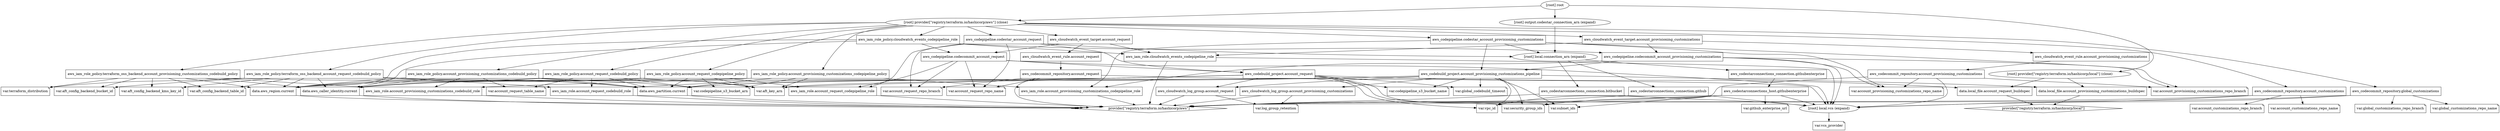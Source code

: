 digraph {
	compound = "true"
	newrank = "true"
	subgraph "root" {
		"[root] aws_cloudwatch_event_rule.account_provisioning_customizations (expand)" [label = "aws_cloudwatch_event_rule.account_provisioning_customizations", shape = "box"]
		"[root] aws_cloudwatch_event_rule.account_request (expand)" [label = "aws_cloudwatch_event_rule.account_request", shape = "box"]
		"[root] aws_cloudwatch_event_target.account_provisioning_customizations (expand)" [label = "aws_cloudwatch_event_target.account_provisioning_customizations", shape = "box"]
		"[root] aws_cloudwatch_event_target.account_request (expand)" [label = "aws_cloudwatch_event_target.account_request", shape = "box"]
		"[root] aws_cloudwatch_log_group.account_provisioning_customizations (expand)" [label = "aws_cloudwatch_log_group.account_provisioning_customizations", shape = "box"]
		"[root] aws_cloudwatch_log_group.account_request (expand)" [label = "aws_cloudwatch_log_group.account_request", shape = "box"]
		"[root] aws_codebuild_project.account_provisioning_customizations_pipeline (expand)" [label = "aws_codebuild_project.account_provisioning_customizations_pipeline", shape = "box"]
		"[root] aws_codebuild_project.account_request (expand)" [label = "aws_codebuild_project.account_request", shape = "box"]
		"[root] aws_codecommit_repository.account_customizations (expand)" [label = "aws_codecommit_repository.account_customizations", shape = "box"]
		"[root] aws_codecommit_repository.account_provisioning_customizations (expand)" [label = "aws_codecommit_repository.account_provisioning_customizations", shape = "box"]
		"[root] aws_codecommit_repository.account_request (expand)" [label = "aws_codecommit_repository.account_request", shape = "box"]
		"[root] aws_codecommit_repository.global_customizations (expand)" [label = "aws_codecommit_repository.global_customizations", shape = "box"]
		"[root] aws_codepipeline.codecommit_account_provisioning_customizations (expand)" [label = "aws_codepipeline.codecommit_account_provisioning_customizations", shape = "box"]
		"[root] aws_codepipeline.codecommit_account_request (expand)" [label = "aws_codepipeline.codecommit_account_request", shape = "box"]
		"[root] aws_codepipeline.codestar_account_provisioning_customizations (expand)" [label = "aws_codepipeline.codestar_account_provisioning_customizations", shape = "box"]
		"[root] aws_codepipeline.codestar_account_request (expand)" [label = "aws_codepipeline.codestar_account_request", shape = "box"]
		"[root] aws_codestarconnections_connection.bitbucket (expand)" [label = "aws_codestarconnections_connection.bitbucket", shape = "box"]
		"[root] aws_codestarconnections_connection.github (expand)" [label = "aws_codestarconnections_connection.github", shape = "box"]
		"[root] aws_codestarconnections_connection.githubenterprise (expand)" [label = "aws_codestarconnections_connection.githubenterprise", shape = "box"]
		"[root] aws_codestarconnections_host.githubenterprise (expand)" [label = "aws_codestarconnections_host.githubenterprise", shape = "box"]
		"[root] aws_iam_role.account_provisioning_customizations_codebuild_role (expand)" [label = "aws_iam_role.account_provisioning_customizations_codebuild_role", shape = "box"]
		"[root] aws_iam_role.account_provisioning_customizations_codepipeline_role (expand)" [label = "aws_iam_role.account_provisioning_customizations_codepipeline_role", shape = "box"]
		"[root] aws_iam_role.account_request_codebuild_role (expand)" [label = "aws_iam_role.account_request_codebuild_role", shape = "box"]
		"[root] aws_iam_role.account_request_codepipeline_role (expand)" [label = "aws_iam_role.account_request_codepipeline_role", shape = "box"]
		"[root] aws_iam_role.cloudwatch_events_codepipeline_role (expand)" [label = "aws_iam_role.cloudwatch_events_codepipeline_role", shape = "box"]
		"[root] aws_iam_role_policy.account_provisioning_customizations_codebuild_policy (expand)" [label = "aws_iam_role_policy.account_provisioning_customizations_codebuild_policy", shape = "box"]
		"[root] aws_iam_role_policy.account_provisioning_customizations_codepipeline_policy (expand)" [label = "aws_iam_role_policy.account_provisioning_customizations_codepipeline_policy", shape = "box"]
		"[root] aws_iam_role_policy.account_request_codebuild_policy (expand)" [label = "aws_iam_role_policy.account_request_codebuild_policy", shape = "box"]
		"[root] aws_iam_role_policy.account_request_codepipeline_policy (expand)" [label = "aws_iam_role_policy.account_request_codepipeline_policy", shape = "box"]
		"[root] aws_iam_role_policy.cloudwatch_events_codepipeline_role (expand)" [label = "aws_iam_role_policy.cloudwatch_events_codepipeline_role", shape = "box"]
		"[root] aws_iam_role_policy.terraform_oss_backend_account_provisioning_customizations_codebuild_policy (expand)" [label = "aws_iam_role_policy.terraform_oss_backend_account_provisioning_customizations_codebuild_policy", shape = "box"]
		"[root] aws_iam_role_policy.terraform_oss_backend_account_request_codebuild_policy (expand)" [label = "aws_iam_role_policy.terraform_oss_backend_account_request_codebuild_policy", shape = "box"]
		"[root] data.aws_caller_identity.current (expand)" [label = "data.aws_caller_identity.current", shape = "box"]
		"[root] data.aws_partition.current (expand)" [label = "data.aws_partition.current", shape = "box"]
		"[root] data.aws_region.current (expand)" [label = "data.aws_region.current", shape = "box"]
		"[root] data.local_file.account_provisioning_customizations_buildspec (expand)" [label = "data.local_file.account_provisioning_customizations_buildspec", shape = "box"]
		"[root] data.local_file.account_request_buildspec (expand)" [label = "data.local_file.account_request_buildspec", shape = "box"]
		"[root] provider[\"registry.terraform.io/hashicorp/aws\"]" [label = "provider[\"registry.terraform.io/hashicorp/aws\"]", shape = "diamond"]
		"[root] provider[\"registry.terraform.io/hashicorp/local\"]" [label = "provider[\"registry.terraform.io/hashicorp/local\"]", shape = "diamond"]
		"[root] var.account_customizations_repo_branch" [label = "var.account_customizations_repo_branch", shape = "note"]
		"[root] var.account_customizations_repo_name" [label = "var.account_customizations_repo_name", shape = "note"]
		"[root] var.account_provisioning_customizations_repo_branch" [label = "var.account_provisioning_customizations_repo_branch", shape = "note"]
		"[root] var.account_provisioning_customizations_repo_name" [label = "var.account_provisioning_customizations_repo_name", shape = "note"]
		"[root] var.account_request_repo_branch" [label = "var.account_request_repo_branch", shape = "note"]
		"[root] var.account_request_repo_name" [label = "var.account_request_repo_name", shape = "note"]
		"[root] var.account_request_table_name" [label = "var.account_request_table_name", shape = "note"]
		"[root] var.aft_config_backend_bucket_id" [label = "var.aft_config_backend_bucket_id", shape = "note"]
		"[root] var.aft_config_backend_kms_key_id" [label = "var.aft_config_backend_kms_key_id", shape = "note"]
		"[root] var.aft_config_backend_table_id" [label = "var.aft_config_backend_table_id", shape = "note"]
		"[root] var.aft_key_arn" [label = "var.aft_key_arn", shape = "note"]
		"[root] var.codepipeline_s3_bucket_arn" [label = "var.codepipeline_s3_bucket_arn", shape = "note"]
		"[root] var.codepipeline_s3_bucket_name" [label = "var.codepipeline_s3_bucket_name", shape = "note"]
		"[root] var.github_enterprise_url" [label = "var.github_enterprise_url", shape = "note"]
		"[root] var.global_codebuild_timeout" [label = "var.global_codebuild_timeout", shape = "note"]
		"[root] var.global_customizations_repo_branch" [label = "var.global_customizations_repo_branch", shape = "note"]
		"[root] var.global_customizations_repo_name" [label = "var.global_customizations_repo_name", shape = "note"]
		"[root] var.log_group_retention" [label = "var.log_group_retention", shape = "note"]
		"[root] var.security_group_ids" [label = "var.security_group_ids", shape = "note"]
		"[root] var.subnet_ids" [label = "var.subnet_ids", shape = "note"]
		"[root] var.terraform_distribution" [label = "var.terraform_distribution", shape = "note"]
		"[root] var.vcs_provider" [label = "var.vcs_provider", shape = "note"]
		"[root] var.vpc_id" [label = "var.vpc_id", shape = "note"]
		"[root] aws_cloudwatch_event_rule.account_provisioning_customizations (expand)" -> "[root] aws_codecommit_repository.account_provisioning_customizations (expand)"
		"[root] aws_cloudwatch_event_rule.account_request (expand)" -> "[root] aws_codecommit_repository.account_request (expand)"
		"[root] aws_cloudwatch_event_target.account_provisioning_customizations (expand)" -> "[root] aws_cloudwatch_event_rule.account_provisioning_customizations (expand)"
		"[root] aws_cloudwatch_event_target.account_provisioning_customizations (expand)" -> "[root] aws_codepipeline.codecommit_account_provisioning_customizations (expand)"
		"[root] aws_cloudwatch_event_target.account_provisioning_customizations (expand)" -> "[root] aws_iam_role.cloudwatch_events_codepipeline_role (expand)"
		"[root] aws_cloudwatch_event_target.account_request (expand)" -> "[root] aws_cloudwatch_event_rule.account_request (expand)"
		"[root] aws_cloudwatch_event_target.account_request (expand)" -> "[root] aws_codepipeline.codecommit_account_request (expand)"
		"[root] aws_cloudwatch_event_target.account_request (expand)" -> "[root] aws_iam_role.cloudwatch_events_codepipeline_role (expand)"
		"[root] aws_cloudwatch_log_group.account_provisioning_customizations (expand)" -> "[root] provider[\"registry.terraform.io/hashicorp/aws\"]"
		"[root] aws_cloudwatch_log_group.account_provisioning_customizations (expand)" -> "[root] var.log_group_retention"
		"[root] aws_cloudwatch_log_group.account_request (expand)" -> "[root] provider[\"registry.terraform.io/hashicorp/aws\"]"
		"[root] aws_cloudwatch_log_group.account_request (expand)" -> "[root] var.log_group_retention"
		"[root] aws_codebuild_project.account_provisioning_customizations_pipeline (expand)" -> "[root] aws_cloudwatch_log_group.account_provisioning_customizations (expand)"
		"[root] aws_codebuild_project.account_provisioning_customizations_pipeline (expand)" -> "[root] aws_cloudwatch_log_group.account_request (expand)"
		"[root] aws_codebuild_project.account_provisioning_customizations_pipeline (expand)" -> "[root] aws_iam_role.account_provisioning_customizations_codebuild_role (expand)"
		"[root] aws_codebuild_project.account_provisioning_customizations_pipeline (expand)" -> "[root] data.aws_partition.current (expand)"
		"[root] aws_codebuild_project.account_provisioning_customizations_pipeline (expand)" -> "[root] data.local_file.account_provisioning_customizations_buildspec (expand)"
		"[root] aws_codebuild_project.account_provisioning_customizations_pipeline (expand)" -> "[root] var.aft_key_arn"
		"[root] aws_codebuild_project.account_provisioning_customizations_pipeline (expand)" -> "[root] var.codepipeline_s3_bucket_name"
		"[root] aws_codebuild_project.account_provisioning_customizations_pipeline (expand)" -> "[root] var.global_codebuild_timeout"
		"[root] aws_codebuild_project.account_provisioning_customizations_pipeline (expand)" -> "[root] var.security_group_ids"
		"[root] aws_codebuild_project.account_provisioning_customizations_pipeline (expand)" -> "[root] var.subnet_ids"
		"[root] aws_codebuild_project.account_provisioning_customizations_pipeline (expand)" -> "[root] var.vpc_id"
		"[root] aws_codebuild_project.account_request (expand)" -> "[root] aws_cloudwatch_log_group.account_request (expand)"
		"[root] aws_codebuild_project.account_request (expand)" -> "[root] aws_iam_role.account_request_codebuild_role (expand)"
		"[root] aws_codebuild_project.account_request (expand)" -> "[root] data.aws_partition.current (expand)"
		"[root] aws_codebuild_project.account_request (expand)" -> "[root] data.local_file.account_request_buildspec (expand)"
		"[root] aws_codebuild_project.account_request (expand)" -> "[root] var.aft_key_arn"
		"[root] aws_codebuild_project.account_request (expand)" -> "[root] var.codepipeline_s3_bucket_name"
		"[root] aws_codebuild_project.account_request (expand)" -> "[root] var.global_codebuild_timeout"
		"[root] aws_codebuild_project.account_request (expand)" -> "[root] var.security_group_ids"
		"[root] aws_codebuild_project.account_request (expand)" -> "[root] var.subnet_ids"
		"[root] aws_codebuild_project.account_request (expand)" -> "[root] var.vpc_id"
		"[root] aws_codecommit_repository.account_customizations (expand)" -> "[root] local.vcs (expand)"
		"[root] aws_codecommit_repository.account_customizations (expand)" -> "[root] provider[\"registry.terraform.io/hashicorp/aws\"]"
		"[root] aws_codecommit_repository.account_customizations (expand)" -> "[root] var.account_customizations_repo_branch"
		"[root] aws_codecommit_repository.account_customizations (expand)" -> "[root] var.account_customizations_repo_name"
		"[root] aws_codecommit_repository.account_provisioning_customizations (expand)" -> "[root] local.vcs (expand)"
		"[root] aws_codecommit_repository.account_provisioning_customizations (expand)" -> "[root] provider[\"registry.terraform.io/hashicorp/aws\"]"
		"[root] aws_codecommit_repository.account_provisioning_customizations (expand)" -> "[root] var.account_provisioning_customizations_repo_branch"
		"[root] aws_codecommit_repository.account_provisioning_customizations (expand)" -> "[root] var.account_provisioning_customizations_repo_name"
		"[root] aws_codecommit_repository.account_request (expand)" -> "[root] local.vcs (expand)"
		"[root] aws_codecommit_repository.account_request (expand)" -> "[root] provider[\"registry.terraform.io/hashicorp/aws\"]"
		"[root] aws_codecommit_repository.account_request (expand)" -> "[root] var.account_request_repo_branch"
		"[root] aws_codecommit_repository.account_request (expand)" -> "[root] var.account_request_repo_name"
		"[root] aws_codecommit_repository.global_customizations (expand)" -> "[root] local.vcs (expand)"
		"[root] aws_codecommit_repository.global_customizations (expand)" -> "[root] provider[\"registry.terraform.io/hashicorp/aws\"]"
		"[root] aws_codecommit_repository.global_customizations (expand)" -> "[root] var.global_customizations_repo_branch"
		"[root] aws_codecommit_repository.global_customizations (expand)" -> "[root] var.global_customizations_repo_name"
		"[root] aws_codepipeline.codecommit_account_provisioning_customizations (expand)" -> "[root] aws_codebuild_project.account_provisioning_customizations_pipeline (expand)"
		"[root] aws_codepipeline.codecommit_account_provisioning_customizations (expand)" -> "[root] aws_iam_role.account_provisioning_customizations_codepipeline_role (expand)"
		"[root] aws_codepipeline.codecommit_account_provisioning_customizations (expand)" -> "[root] local.vcs (expand)"
		"[root] aws_codepipeline.codecommit_account_provisioning_customizations (expand)" -> "[root] var.account_provisioning_customizations_repo_branch"
		"[root] aws_codepipeline.codecommit_account_provisioning_customizations (expand)" -> "[root] var.account_provisioning_customizations_repo_name"
		"[root] aws_codepipeline.codecommit_account_request (expand)" -> "[root] aws_codebuild_project.account_request (expand)"
		"[root] aws_codepipeline.codecommit_account_request (expand)" -> "[root] aws_iam_role.account_request_codepipeline_role (expand)"
		"[root] aws_codepipeline.codecommit_account_request (expand)" -> "[root] local.vcs (expand)"
		"[root] aws_codepipeline.codecommit_account_request (expand)" -> "[root] var.account_request_repo_branch"
		"[root] aws_codepipeline.codecommit_account_request (expand)" -> "[root] var.account_request_repo_name"
		"[root] aws_codepipeline.codestar_account_provisioning_customizations (expand)" -> "[root] aws_codebuild_project.account_provisioning_customizations_pipeline (expand)"
		"[root] aws_codepipeline.codestar_account_provisioning_customizations (expand)" -> "[root] aws_iam_role.account_provisioning_customizations_codepipeline_role (expand)"
		"[root] aws_codepipeline.codestar_account_provisioning_customizations (expand)" -> "[root] local.connection_arn (expand)"
		"[root] aws_codepipeline.codestar_account_provisioning_customizations (expand)" -> "[root] var.account_provisioning_customizations_repo_branch"
		"[root] aws_codepipeline.codestar_account_provisioning_customizations (expand)" -> "[root] var.account_provisioning_customizations_repo_name"
		"[root] aws_codepipeline.codestar_account_request (expand)" -> "[root] aws_codebuild_project.account_request (expand)"
		"[root] aws_codepipeline.codestar_account_request (expand)" -> "[root] aws_iam_role.account_request_codepipeline_role (expand)"
		"[root] aws_codepipeline.codestar_account_request (expand)" -> "[root] local.connection_arn (expand)"
		"[root] aws_codepipeline.codestar_account_request (expand)" -> "[root] var.account_request_repo_branch"
		"[root] aws_codepipeline.codestar_account_request (expand)" -> "[root] var.account_request_repo_name"
		"[root] aws_codestarconnections_connection.bitbucket (expand)" -> "[root] local.vcs (expand)"
		"[root] aws_codestarconnections_connection.bitbucket (expand)" -> "[root] provider[\"registry.terraform.io/hashicorp/aws\"]"
		"[root] aws_codestarconnections_connection.github (expand)" -> "[root] local.vcs (expand)"
		"[root] aws_codestarconnections_connection.github (expand)" -> "[root] provider[\"registry.terraform.io/hashicorp/aws\"]"
		"[root] aws_codestarconnections_connection.githubenterprise (expand)" -> "[root] aws_codestarconnections_host.githubenterprise (expand)"
		"[root] aws_codestarconnections_host.githubenterprise (expand)" -> "[root] local.vcs (expand)"
		"[root] aws_codestarconnections_host.githubenterprise (expand)" -> "[root] provider[\"registry.terraform.io/hashicorp/aws\"]"
		"[root] aws_codestarconnections_host.githubenterprise (expand)" -> "[root] var.github_enterprise_url"
		"[root] aws_codestarconnections_host.githubenterprise (expand)" -> "[root] var.security_group_ids"
		"[root] aws_codestarconnections_host.githubenterprise (expand)" -> "[root] var.subnet_ids"
		"[root] aws_codestarconnections_host.githubenterprise (expand)" -> "[root] var.vpc_id"
		"[root] aws_iam_role.account_provisioning_customizations_codebuild_role (expand)" -> "[root] provider[\"registry.terraform.io/hashicorp/aws\"]"
		"[root] aws_iam_role.account_provisioning_customizations_codepipeline_role (expand)" -> "[root] provider[\"registry.terraform.io/hashicorp/aws\"]"
		"[root] aws_iam_role.account_request_codebuild_role (expand)" -> "[root] provider[\"registry.terraform.io/hashicorp/aws\"]"
		"[root] aws_iam_role.account_request_codepipeline_role (expand)" -> "[root] provider[\"registry.terraform.io/hashicorp/aws\"]"
		"[root] aws_iam_role.cloudwatch_events_codepipeline_role (expand)" -> "[root] local.vcs (expand)"
		"[root] aws_iam_role.cloudwatch_events_codepipeline_role (expand)" -> "[root] provider[\"registry.terraform.io/hashicorp/aws\"]"
		"[root] aws_iam_role_policy.account_provisioning_customizations_codebuild_policy (expand)" -> "[root] aws_iam_role.account_provisioning_customizations_codebuild_role (expand)"
		"[root] aws_iam_role_policy.account_provisioning_customizations_codebuild_policy (expand)" -> "[root] data.aws_caller_identity.current (expand)"
		"[root] aws_iam_role_policy.account_provisioning_customizations_codebuild_policy (expand)" -> "[root] data.aws_partition.current (expand)"
		"[root] aws_iam_role_policy.account_provisioning_customizations_codebuild_policy (expand)" -> "[root] data.aws_region.current (expand)"
		"[root] aws_iam_role_policy.account_provisioning_customizations_codebuild_policy (expand)" -> "[root] var.account_request_table_name"
		"[root] aws_iam_role_policy.account_provisioning_customizations_codebuild_policy (expand)" -> "[root] var.aft_key_arn"
		"[root] aws_iam_role_policy.account_provisioning_customizations_codebuild_policy (expand)" -> "[root] var.codepipeline_s3_bucket_arn"
		"[root] aws_iam_role_policy.account_provisioning_customizations_codepipeline_policy (expand)" -> "[root] aws_iam_role.account_provisioning_customizations_codepipeline_role (expand)"
		"[root] aws_iam_role_policy.account_provisioning_customizations_codepipeline_policy (expand)" -> "[root] data.aws_caller_identity.current (expand)"
		"[root] aws_iam_role_policy.account_provisioning_customizations_codepipeline_policy (expand)" -> "[root] data.aws_partition.current (expand)"
		"[root] aws_iam_role_policy.account_provisioning_customizations_codepipeline_policy (expand)" -> "[root] data.aws_region.current (expand)"
		"[root] aws_iam_role_policy.account_provisioning_customizations_codepipeline_policy (expand)" -> "[root] var.aft_key_arn"
		"[root] aws_iam_role_policy.account_provisioning_customizations_codepipeline_policy (expand)" -> "[root] var.codepipeline_s3_bucket_arn"
		"[root] aws_iam_role_policy.account_request_codebuild_policy (expand)" -> "[root] aws_iam_role.account_request_codebuild_role (expand)"
		"[root] aws_iam_role_policy.account_request_codebuild_policy (expand)" -> "[root] data.aws_caller_identity.current (expand)"
		"[root] aws_iam_role_policy.account_request_codebuild_policy (expand)" -> "[root] data.aws_partition.current (expand)"
		"[root] aws_iam_role_policy.account_request_codebuild_policy (expand)" -> "[root] data.aws_region.current (expand)"
		"[root] aws_iam_role_policy.account_request_codebuild_policy (expand)" -> "[root] var.account_request_table_name"
		"[root] aws_iam_role_policy.account_request_codebuild_policy (expand)" -> "[root] var.aft_key_arn"
		"[root] aws_iam_role_policy.account_request_codebuild_policy (expand)" -> "[root] var.codepipeline_s3_bucket_arn"
		"[root] aws_iam_role_policy.account_request_codepipeline_policy (expand)" -> "[root] aws_iam_role.account_request_codepipeline_role (expand)"
		"[root] aws_iam_role_policy.account_request_codepipeline_policy (expand)" -> "[root] data.aws_caller_identity.current (expand)"
		"[root] aws_iam_role_policy.account_request_codepipeline_policy (expand)" -> "[root] data.aws_partition.current (expand)"
		"[root] aws_iam_role_policy.account_request_codepipeline_policy (expand)" -> "[root] data.aws_region.current (expand)"
		"[root] aws_iam_role_policy.account_request_codepipeline_policy (expand)" -> "[root] var.aft_key_arn"
		"[root] aws_iam_role_policy.account_request_codepipeline_policy (expand)" -> "[root] var.codepipeline_s3_bucket_arn"
		"[root] aws_iam_role_policy.cloudwatch_events_codepipeline_role (expand)" -> "[root] aws_codepipeline.codecommit_account_provisioning_customizations (expand)"
		"[root] aws_iam_role_policy.cloudwatch_events_codepipeline_role (expand)" -> "[root] aws_codepipeline.codecommit_account_request (expand)"
		"[root] aws_iam_role_policy.cloudwatch_events_codepipeline_role (expand)" -> "[root] aws_iam_role.cloudwatch_events_codepipeline_role (expand)"
		"[root] aws_iam_role_policy.cloudwatch_events_codepipeline_role (expand)" -> "[root] data.aws_caller_identity.current (expand)"
		"[root] aws_iam_role_policy.cloudwatch_events_codepipeline_role (expand)" -> "[root] data.aws_region.current (expand)"
		"[root] aws_iam_role_policy.terraform_oss_backend_account_provisioning_customizations_codebuild_policy (expand)" -> "[root] aws_iam_role.account_provisioning_customizations_codebuild_role (expand)"
		"[root] aws_iam_role_policy.terraform_oss_backend_account_provisioning_customizations_codebuild_policy (expand)" -> "[root] data.aws_caller_identity.current (expand)"
		"[root] aws_iam_role_policy.terraform_oss_backend_account_provisioning_customizations_codebuild_policy (expand)" -> "[root] data.aws_partition.current (expand)"
		"[root] aws_iam_role_policy.terraform_oss_backend_account_provisioning_customizations_codebuild_policy (expand)" -> "[root] data.aws_region.current (expand)"
		"[root] aws_iam_role_policy.terraform_oss_backend_account_provisioning_customizations_codebuild_policy (expand)" -> "[root] var.aft_config_backend_bucket_id"
		"[root] aws_iam_role_policy.terraform_oss_backend_account_provisioning_customizations_codebuild_policy (expand)" -> "[root] var.aft_config_backend_kms_key_id"
		"[root] aws_iam_role_policy.terraform_oss_backend_account_provisioning_customizations_codebuild_policy (expand)" -> "[root] var.aft_config_backend_table_id"
		"[root] aws_iam_role_policy.terraform_oss_backend_account_provisioning_customizations_codebuild_policy (expand)" -> "[root] var.terraform_distribution"
		"[root] aws_iam_role_policy.terraform_oss_backend_account_request_codebuild_policy (expand)" -> "[root] aws_iam_role.account_request_codebuild_role (expand)"
		"[root] aws_iam_role_policy.terraform_oss_backend_account_request_codebuild_policy (expand)" -> "[root] data.aws_caller_identity.current (expand)"
		"[root] aws_iam_role_policy.terraform_oss_backend_account_request_codebuild_policy (expand)" -> "[root] data.aws_partition.current (expand)"
		"[root] aws_iam_role_policy.terraform_oss_backend_account_request_codebuild_policy (expand)" -> "[root] data.aws_region.current (expand)"
		"[root] aws_iam_role_policy.terraform_oss_backend_account_request_codebuild_policy (expand)" -> "[root] var.aft_config_backend_bucket_id"
		"[root] aws_iam_role_policy.terraform_oss_backend_account_request_codebuild_policy (expand)" -> "[root] var.aft_config_backend_kms_key_id"
		"[root] aws_iam_role_policy.terraform_oss_backend_account_request_codebuild_policy (expand)" -> "[root] var.aft_config_backend_table_id"
		"[root] aws_iam_role_policy.terraform_oss_backend_account_request_codebuild_policy (expand)" -> "[root] var.terraform_distribution"
		"[root] data.aws_caller_identity.current (expand)" -> "[root] provider[\"registry.terraform.io/hashicorp/aws\"]"
		"[root] data.aws_partition.current (expand)" -> "[root] provider[\"registry.terraform.io/hashicorp/aws\"]"
		"[root] data.aws_region.current (expand)" -> "[root] provider[\"registry.terraform.io/hashicorp/aws\"]"
		"[root] data.local_file.account_provisioning_customizations_buildspec (expand)" -> "[root] provider[\"registry.terraform.io/hashicorp/local\"]"
		"[root] data.local_file.account_request_buildspec (expand)" -> "[root] provider[\"registry.terraform.io/hashicorp/local\"]"
		"[root] local.connection_arn (expand)" -> "[root] aws_codestarconnections_connection.bitbucket (expand)"
		"[root] local.connection_arn (expand)" -> "[root] aws_codestarconnections_connection.github (expand)"
		"[root] local.connection_arn (expand)" -> "[root] aws_codestarconnections_connection.githubenterprise (expand)"
		"[root] local.vcs (expand)" -> "[root] var.vcs_provider"
		"[root] output.codestar_connection_arn (expand)" -> "[root] local.connection_arn (expand)"
		"[root] provider[\"registry.terraform.io/hashicorp/aws\"] (close)" -> "[root] aws_cloudwatch_event_target.account_provisioning_customizations (expand)"
		"[root] provider[\"registry.terraform.io/hashicorp/aws\"] (close)" -> "[root] aws_cloudwatch_event_target.account_request (expand)"
		"[root] provider[\"registry.terraform.io/hashicorp/aws\"] (close)" -> "[root] aws_codecommit_repository.account_customizations (expand)"
		"[root] provider[\"registry.terraform.io/hashicorp/aws\"] (close)" -> "[root] aws_codecommit_repository.global_customizations (expand)"
		"[root] provider[\"registry.terraform.io/hashicorp/aws\"] (close)" -> "[root] aws_codepipeline.codestar_account_provisioning_customizations (expand)"
		"[root] provider[\"registry.terraform.io/hashicorp/aws\"] (close)" -> "[root] aws_codepipeline.codestar_account_request (expand)"
		"[root] provider[\"registry.terraform.io/hashicorp/aws\"] (close)" -> "[root] aws_iam_role_policy.account_provisioning_customizations_codebuild_policy (expand)"
		"[root] provider[\"registry.terraform.io/hashicorp/aws\"] (close)" -> "[root] aws_iam_role_policy.account_provisioning_customizations_codepipeline_policy (expand)"
		"[root] provider[\"registry.terraform.io/hashicorp/aws\"] (close)" -> "[root] aws_iam_role_policy.account_request_codebuild_policy (expand)"
		"[root] provider[\"registry.terraform.io/hashicorp/aws\"] (close)" -> "[root] aws_iam_role_policy.account_request_codepipeline_policy (expand)"
		"[root] provider[\"registry.terraform.io/hashicorp/aws\"] (close)" -> "[root] aws_iam_role_policy.cloudwatch_events_codepipeline_role (expand)"
		"[root] provider[\"registry.terraform.io/hashicorp/aws\"] (close)" -> "[root] aws_iam_role_policy.terraform_oss_backend_account_provisioning_customizations_codebuild_policy (expand)"
		"[root] provider[\"registry.terraform.io/hashicorp/aws\"] (close)" -> "[root] aws_iam_role_policy.terraform_oss_backend_account_request_codebuild_policy (expand)"
		"[root] provider[\"registry.terraform.io/hashicorp/local\"] (close)" -> "[root] data.local_file.account_provisioning_customizations_buildspec (expand)"
		"[root] provider[\"registry.terraform.io/hashicorp/local\"] (close)" -> "[root] data.local_file.account_request_buildspec (expand)"
		"[root] root" -> "[root] output.codestar_connection_arn (expand)"
		"[root] root" -> "[root] provider[\"registry.terraform.io/hashicorp/aws\"] (close)"
		"[root] root" -> "[root] provider[\"registry.terraform.io/hashicorp/local\"] (close)"
	}
}

